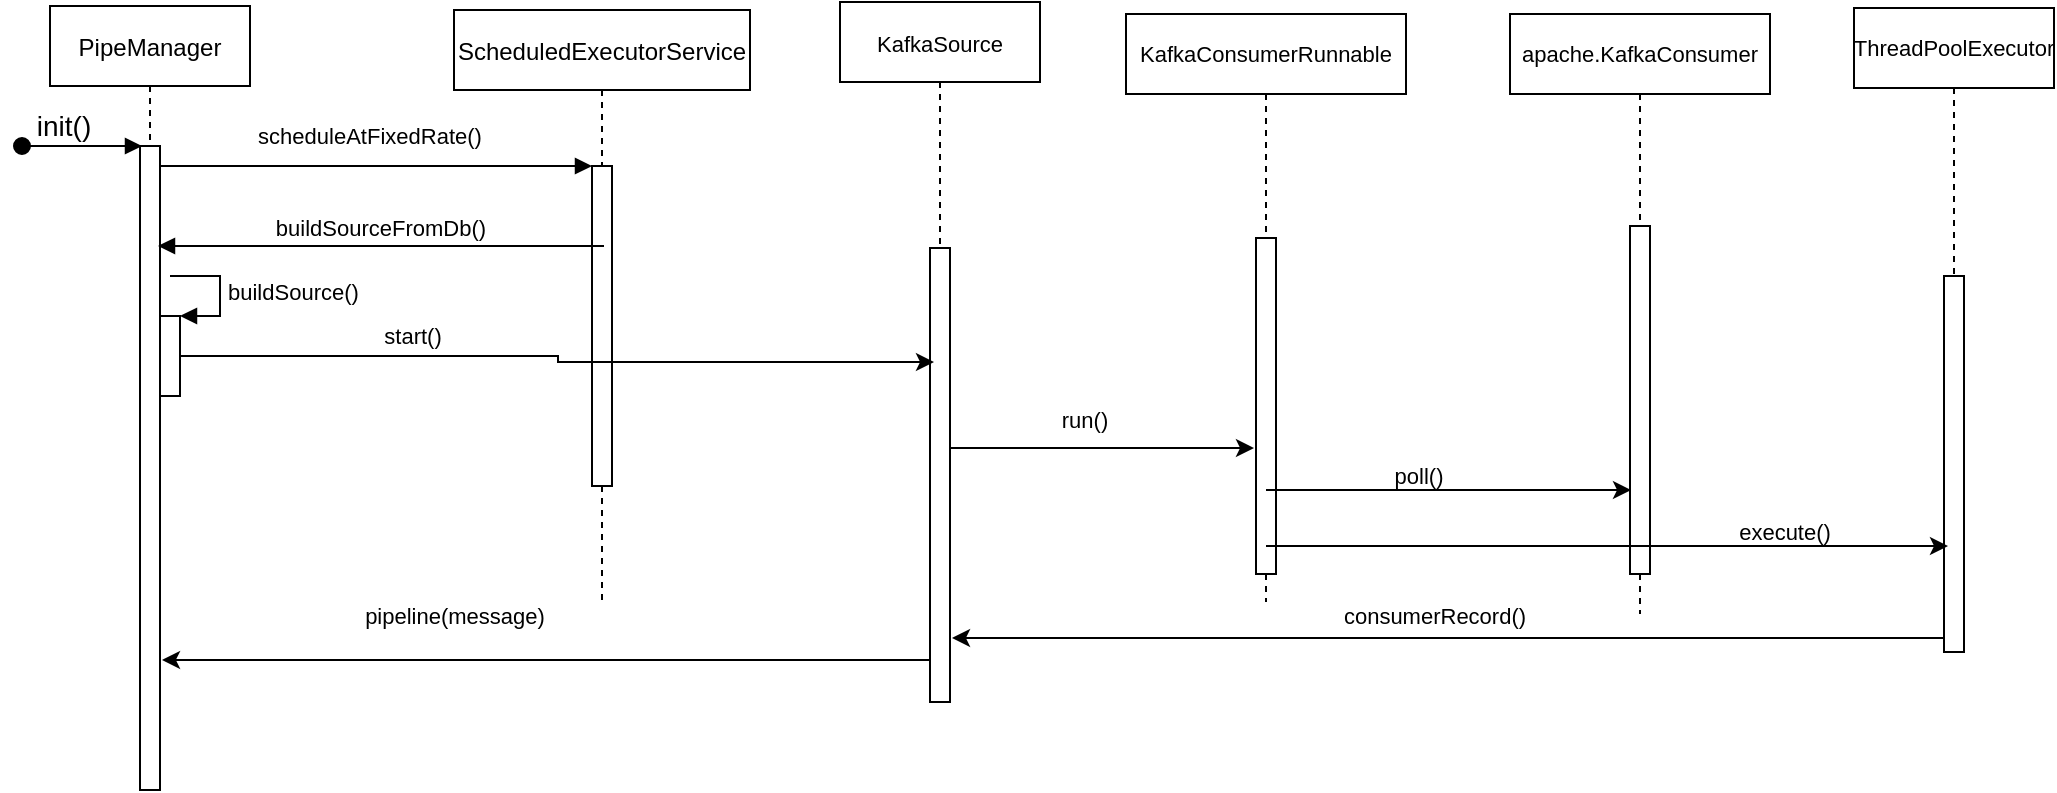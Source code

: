 <mxfile version="14.2.4" type="github">
  <diagram id="kgpKYQtTHZ0yAKxKKP6v" name="Page-1">
    <mxGraphModel dx="1382" dy="761" grid="1" gridSize="14" guides="1" tooltips="1" connect="1" arrows="1" fold="1" page="1" pageScale="1" pageWidth="850" pageHeight="1100" math="0" shadow="0">
      <root>
        <mxCell id="0" />
        <mxCell id="1" parent="0" />
        <mxCell id="3nuBFxr9cyL0pnOWT2aG-1" value="PipeManager" style="shape=umlLifeline;perimeter=lifelinePerimeter;container=1;collapsible=0;recursiveResize=0;rounded=0;shadow=0;strokeWidth=1;" parent="1" vertex="1">
          <mxGeometry x="120" y="80" width="100" height="392" as="geometry" />
        </mxCell>
        <mxCell id="3nuBFxr9cyL0pnOWT2aG-2" value="" style="points=[];perimeter=orthogonalPerimeter;rounded=0;shadow=0;strokeWidth=1;" parent="3nuBFxr9cyL0pnOWT2aG-1" vertex="1">
          <mxGeometry x="45" y="70" width="10" height="322" as="geometry" />
        </mxCell>
        <mxCell id="3nuBFxr9cyL0pnOWT2aG-3" value="init()" style="verticalAlign=bottom;startArrow=oval;endArrow=block;startSize=8;shadow=0;strokeWidth=1;fontSize=14;" parent="3nuBFxr9cyL0pnOWT2aG-1" edge="1">
          <mxGeometry x="-0.3" relative="1" as="geometry">
            <mxPoint x="-14" y="70" as="sourcePoint" />
            <mxPoint x="46" y="70" as="targetPoint" />
            <mxPoint as="offset" />
          </mxGeometry>
        </mxCell>
        <mxCell id="wxGNkDzkun1_tn9nPBb6-3" value="" style="html=1;points=[];perimeter=orthogonalPerimeter;fontSize=14;" vertex="1" parent="3nuBFxr9cyL0pnOWT2aG-1">
          <mxGeometry x="55" y="155" width="10" height="40" as="geometry" />
        </mxCell>
        <mxCell id="wxGNkDzkun1_tn9nPBb6-4" value="buildSource()" style="edgeStyle=orthogonalEdgeStyle;html=1;align=left;spacingLeft=2;endArrow=block;rounded=0;entryX=1;entryY=0;strokeWidth=1;fontSize=11;" edge="1" target="wxGNkDzkun1_tn9nPBb6-3" parent="3nuBFxr9cyL0pnOWT2aG-1">
          <mxGeometry relative="1" as="geometry">
            <mxPoint x="60" y="135" as="sourcePoint" />
            <Array as="points">
              <mxPoint x="85" y="135" />
            </Array>
          </mxGeometry>
        </mxCell>
        <mxCell id="3nuBFxr9cyL0pnOWT2aG-5" value="ScheduledExecutorService" style="shape=umlLifeline;perimeter=lifelinePerimeter;container=1;collapsible=0;recursiveResize=0;rounded=0;shadow=0;strokeWidth=1;" parent="1" vertex="1">
          <mxGeometry x="322" y="82" width="148" height="296" as="geometry" />
        </mxCell>
        <mxCell id="3nuBFxr9cyL0pnOWT2aG-6" value="" style="points=[];perimeter=orthogonalPerimeter;rounded=0;shadow=0;strokeWidth=1;" parent="3nuBFxr9cyL0pnOWT2aG-5" vertex="1">
          <mxGeometry x="69" y="78" width="10" height="160" as="geometry" />
        </mxCell>
        <mxCell id="3nuBFxr9cyL0pnOWT2aG-8" value="scheduleAtFixedRate()" style="verticalAlign=bottom;endArrow=block;entryX=0;entryY=0;shadow=0;strokeWidth=1;" parent="1" source="3nuBFxr9cyL0pnOWT2aG-2" target="3nuBFxr9cyL0pnOWT2aG-6" edge="1">
          <mxGeometry x="-0.028" y="6" relative="1" as="geometry">
            <mxPoint x="275" y="160" as="sourcePoint" />
            <mxPoint as="offset" />
          </mxGeometry>
        </mxCell>
        <mxCell id="3nuBFxr9cyL0pnOWT2aG-9" value="buildSourceFromDb()" style="verticalAlign=bottom;endArrow=block;shadow=0;strokeWidth=1;" parent="1" edge="1">
          <mxGeometry relative="1" as="geometry">
            <mxPoint x="397" y="200" as="sourcePoint" />
            <mxPoint x="174" y="200" as="targetPoint" />
          </mxGeometry>
        </mxCell>
        <mxCell id="wxGNkDzkun1_tn9nPBb6-1" value="&lt;font style=&quot;font-size: 11px&quot;&gt;KafkaSource&lt;/font&gt;" style="shape=umlLifeline;perimeter=lifelinePerimeter;whiteSpace=wrap;html=1;container=1;collapsible=0;recursiveResize=0;outlineConnect=0;fontSize=14;" vertex="1" parent="1">
          <mxGeometry x="515" y="78" width="100" height="350" as="geometry" />
        </mxCell>
        <mxCell id="wxGNkDzkun1_tn9nPBb6-2" value="" style="html=1;points=[];perimeter=orthogonalPerimeter;fontSize=14;" vertex="1" parent="wxGNkDzkun1_tn9nPBb6-1">
          <mxGeometry x="45" y="123" width="10" height="227" as="geometry" />
        </mxCell>
        <mxCell id="wxGNkDzkun1_tn9nPBb6-6" style="edgeStyle=orthogonalEdgeStyle;rounded=0;orthogonalLoop=1;jettySize=auto;html=1;strokeWidth=1;fontSize=11;" edge="1" parent="1" source="wxGNkDzkun1_tn9nPBb6-3">
          <mxGeometry relative="1" as="geometry">
            <mxPoint x="562" y="258" as="targetPoint" />
            <Array as="points">
              <mxPoint x="374" y="255" />
              <mxPoint x="374" y="258" />
            </Array>
          </mxGeometry>
        </mxCell>
        <mxCell id="wxGNkDzkun1_tn9nPBb6-7" value="start()" style="edgeLabel;html=1;align=center;verticalAlign=middle;resizable=0;points=[];fontSize=11;" vertex="1" connectable="0" parent="wxGNkDzkun1_tn9nPBb6-6">
          <mxGeometry x="-0.389" y="1" relative="1" as="geometry">
            <mxPoint y="-9" as="offset" />
          </mxGeometry>
        </mxCell>
        <mxCell id="wxGNkDzkun1_tn9nPBb6-8" value="KafkaConsumerRunnable" style="shape=umlLifeline;perimeter=lifelinePerimeter;whiteSpace=wrap;html=1;container=1;collapsible=0;recursiveResize=0;outlineConnect=0;fontSize=11;" vertex="1" parent="1">
          <mxGeometry x="658" y="84" width="140" height="294" as="geometry" />
        </mxCell>
        <mxCell id="wxGNkDzkun1_tn9nPBb6-9" value="" style="html=1;points=[];perimeter=orthogonalPerimeter;fontSize=11;" vertex="1" parent="wxGNkDzkun1_tn9nPBb6-8">
          <mxGeometry x="65" y="112" width="10" height="168" as="geometry" />
        </mxCell>
        <mxCell id="wxGNkDzkun1_tn9nPBb6-10" style="edgeStyle=orthogonalEdgeStyle;rounded=0;orthogonalLoop=1;jettySize=auto;html=1;strokeWidth=1;fontSize=11;" edge="1" parent="1" source="wxGNkDzkun1_tn9nPBb6-2">
          <mxGeometry relative="1" as="geometry">
            <mxPoint x="722" y="301" as="targetPoint" />
            <Array as="points">
              <mxPoint x="722" y="301" />
            </Array>
          </mxGeometry>
        </mxCell>
        <mxCell id="wxGNkDzkun1_tn9nPBb6-11" value="run()" style="text;html=1;align=center;verticalAlign=middle;resizable=0;points=[];autosize=1;fontSize=11;" vertex="1" parent="1">
          <mxGeometry x="616" y="280" width="42" height="14" as="geometry" />
        </mxCell>
        <mxCell id="wxGNkDzkun1_tn9nPBb6-12" value="apache.KafkaConsumer" style="shape=umlLifeline;perimeter=lifelinePerimeter;whiteSpace=wrap;html=1;container=1;collapsible=0;recursiveResize=0;outlineConnect=0;fontSize=11;" vertex="1" parent="1">
          <mxGeometry x="850" y="84" width="130" height="300" as="geometry" />
        </mxCell>
        <mxCell id="wxGNkDzkun1_tn9nPBb6-14" value="" style="html=1;points=[];perimeter=orthogonalPerimeter;fontSize=11;" vertex="1" parent="wxGNkDzkun1_tn9nPBb6-12">
          <mxGeometry x="60" y="106" width="10" height="174" as="geometry" />
        </mxCell>
        <mxCell id="wxGNkDzkun1_tn9nPBb6-15" style="edgeStyle=orthogonalEdgeStyle;rounded=0;orthogonalLoop=1;jettySize=auto;html=1;entryX=-0.4;entryY=0.448;entryDx=0;entryDy=0;entryPerimeter=0;strokeWidth=1;fontSize=11;" edge="1" parent="1">
          <mxGeometry relative="1" as="geometry">
            <mxPoint x="728" y="322" as="sourcePoint" />
            <mxPoint x="910.5" y="322.002" as="targetPoint" />
          </mxGeometry>
        </mxCell>
        <mxCell id="wxGNkDzkun1_tn9nPBb6-16" value="poll()" style="text;html=1;align=center;verticalAlign=middle;resizable=0;points=[];autosize=1;fontSize=11;" vertex="1" parent="1">
          <mxGeometry x="783" y="308" width="42" height="14" as="geometry" />
        </mxCell>
        <mxCell id="wxGNkDzkun1_tn9nPBb6-17" value="ThreadPoolExecutor" style="shape=umlLifeline;perimeter=lifelinePerimeter;whiteSpace=wrap;html=1;container=1;collapsible=0;recursiveResize=0;outlineConnect=0;fontSize=11;" vertex="1" parent="1">
          <mxGeometry x="1022" y="81" width="100" height="322" as="geometry" />
        </mxCell>
        <mxCell id="wxGNkDzkun1_tn9nPBb6-18" value="" style="html=1;points=[];perimeter=orthogonalPerimeter;fontSize=11;" vertex="1" parent="wxGNkDzkun1_tn9nPBb6-17">
          <mxGeometry x="45" y="134" width="10" height="188" as="geometry" />
        </mxCell>
        <mxCell id="wxGNkDzkun1_tn9nPBb6-22" style="edgeStyle=orthogonalEdgeStyle;rounded=0;orthogonalLoop=1;jettySize=auto;html=1;strokeWidth=1;fontSize=11;" edge="1" parent="1" source="wxGNkDzkun1_tn9nPBb6-8">
          <mxGeometry relative="1" as="geometry">
            <mxPoint x="1069" y="350" as="targetPoint" />
            <Array as="points">
              <mxPoint x="1069" y="350" />
            </Array>
          </mxGeometry>
        </mxCell>
        <mxCell id="wxGNkDzkun1_tn9nPBb6-23" value="execute()" style="text;html=1;align=center;verticalAlign=middle;resizable=0;points=[];autosize=1;fontSize=11;" vertex="1" parent="1">
          <mxGeometry x="952" y="336" width="70" height="14" as="geometry" />
        </mxCell>
        <mxCell id="wxGNkDzkun1_tn9nPBb6-28" style="edgeStyle=orthogonalEdgeStyle;rounded=0;orthogonalLoop=1;jettySize=auto;html=1;entryX=1.1;entryY=0.859;entryDx=0;entryDy=0;entryPerimeter=0;strokeWidth=1;fontSize=11;" edge="1" parent="1" source="wxGNkDzkun1_tn9nPBb6-18" target="wxGNkDzkun1_tn9nPBb6-2">
          <mxGeometry relative="1" as="geometry">
            <Array as="points">
              <mxPoint x="1072" y="372" />
            </Array>
          </mxGeometry>
        </mxCell>
        <mxCell id="wxGNkDzkun1_tn9nPBb6-31" value="consumerRecord()" style="text;html=1;align=center;verticalAlign=middle;resizable=0;points=[];autosize=1;fontSize=11;" vertex="1" parent="1">
          <mxGeometry x="756" y="378" width="112" height="14" as="geometry" />
        </mxCell>
        <mxCell id="wxGNkDzkun1_tn9nPBb6-32" style="edgeStyle=orthogonalEdgeStyle;rounded=0;orthogonalLoop=1;jettySize=auto;html=1;entryX=1.1;entryY=0.798;entryDx=0;entryDy=0;entryPerimeter=0;strokeWidth=1;fontSize=11;" edge="1" parent="1" source="wxGNkDzkun1_tn9nPBb6-2" target="3nuBFxr9cyL0pnOWT2aG-2">
          <mxGeometry relative="1" as="geometry">
            <Array as="points">
              <mxPoint x="565" y="407" />
            </Array>
          </mxGeometry>
        </mxCell>
        <mxCell id="wxGNkDzkun1_tn9nPBb6-33" value="pipeline(message)" style="text;html=1;align=center;verticalAlign=middle;resizable=0;points=[];autosize=1;fontSize=11;" vertex="1" parent="1">
          <mxGeometry x="266" y="378" width="112" height="14" as="geometry" />
        </mxCell>
      </root>
    </mxGraphModel>
  </diagram>
</mxfile>
